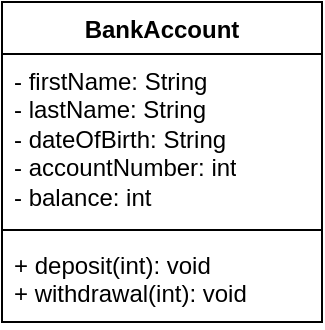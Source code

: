 <mxfile version="23.1.1" type="device">
  <diagram name="Page-1" id="nPVPq7CGHZ2YOKw17SC3">
    <mxGraphModel dx="372" dy="303" grid="1" gridSize="10" guides="1" tooltips="1" connect="1" arrows="1" fold="1" page="1" pageScale="1" pageWidth="827" pageHeight="1169" math="0" shadow="0">
      <root>
        <mxCell id="0" />
        <mxCell id="1" parent="0" />
        <mxCell id="3nRpNimR1a4ENi1D1sEB-1" value="BankAccount" style="swimlane;fontStyle=1;align=center;verticalAlign=top;childLayout=stackLayout;horizontal=1;startSize=26;horizontalStack=0;resizeParent=1;resizeParentMax=0;resizeLast=0;collapsible=1;marginBottom=0;whiteSpace=wrap;html=1;" vertex="1" parent="1">
          <mxGeometry x="80" y="40" width="160" height="160" as="geometry" />
        </mxCell>
        <mxCell id="3nRpNimR1a4ENi1D1sEB-2" value="- firstName: String&lt;br&gt;- lastName: String&lt;br&gt;- dateOfBirth: String&lt;br&gt;- accountNumber: int&lt;br&gt;- balance: int" style="text;strokeColor=none;fillColor=none;align=left;verticalAlign=top;spacingLeft=4;spacingRight=4;overflow=hidden;rotatable=0;points=[[0,0.5],[1,0.5]];portConstraint=eastwest;whiteSpace=wrap;html=1;" vertex="1" parent="3nRpNimR1a4ENi1D1sEB-1">
          <mxGeometry y="26" width="160" height="84" as="geometry" />
        </mxCell>
        <mxCell id="3nRpNimR1a4ENi1D1sEB-3" value="" style="line;strokeWidth=1;fillColor=none;align=left;verticalAlign=middle;spacingTop=-1;spacingLeft=3;spacingRight=3;rotatable=0;labelPosition=right;points=[];portConstraint=eastwest;strokeColor=inherit;" vertex="1" parent="3nRpNimR1a4ENi1D1sEB-1">
          <mxGeometry y="110" width="160" height="8" as="geometry" />
        </mxCell>
        <mxCell id="3nRpNimR1a4ENi1D1sEB-4" value="+ deposit(int): void&lt;br&gt;+ withdrawal(int): void" style="text;strokeColor=none;fillColor=none;align=left;verticalAlign=top;spacingLeft=4;spacingRight=4;overflow=hidden;rotatable=0;points=[[0,0.5],[1,0.5]];portConstraint=eastwest;whiteSpace=wrap;html=1;" vertex="1" parent="3nRpNimR1a4ENi1D1sEB-1">
          <mxGeometry y="118" width="160" height="42" as="geometry" />
        </mxCell>
      </root>
    </mxGraphModel>
  </diagram>
</mxfile>
